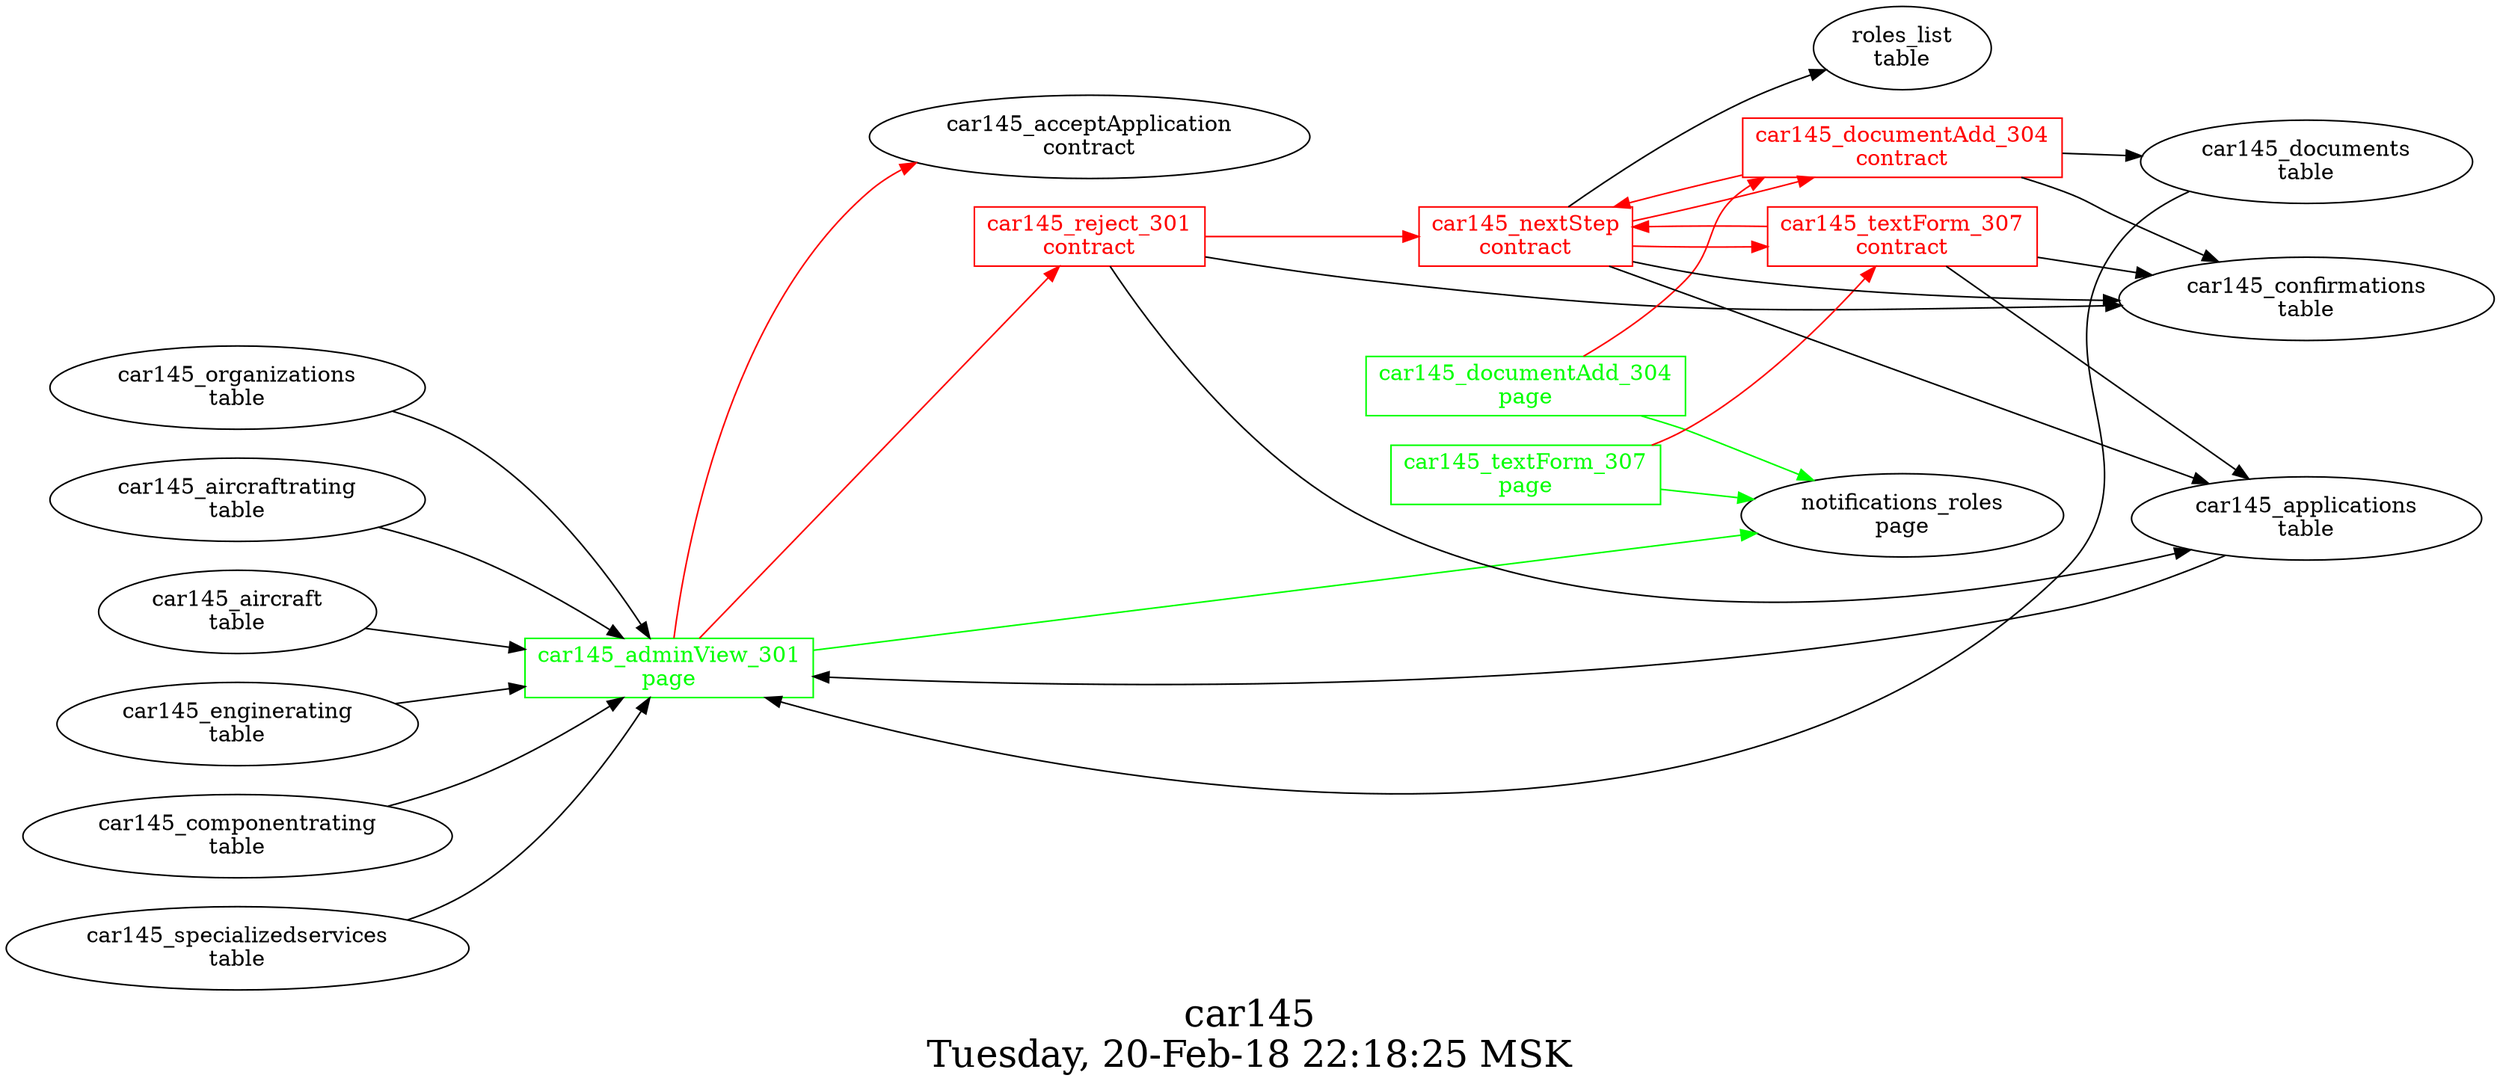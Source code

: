 digraph G {
fontsize="24.0";
label="car145\nTuesday, 20-Feb-18 22:18:25 MSK";
nojustify=true;
ordering=out;
rankdir=LR;
size="30";
"car145_adminView_301\npage" -> "car145_acceptApplication\ncontract"  [ color=red ]
"car145_adminView_301\npage" -> "car145_reject_301\ncontract"  [ color=red ]
"car145_applications\ntable" -> "car145_adminView_301\npage"  [ color="" ]
"car145_organizations\ntable" -> "car145_adminView_301\npage"  [ color="" ]
"car145_aircraftrating\ntable" -> "car145_adminView_301\npage"  [ color="" ]
"car145_aircraft\ntable" -> "car145_adminView_301\npage"  [ color="" ]
"car145_enginerating\ntable" -> "car145_adminView_301\npage"  [ color="" ]
"car145_componentrating\ntable" -> "car145_adminView_301\npage"  [ color="" ]
"car145_specializedservices\ntable" -> "car145_adminView_301\npage"  [ color="" ]
"car145_documents\ntable" -> "car145_adminView_301\npage"  [ color="" ]
"car145_adminView_301\npage" -> "notifications_roles\npage"  [ color=green ]
"car145_adminView_301\npage" [color=green, fontcolor=green, group=pages, shape=record];
"car145_documentAdd_304\npage" -> "car145_documentAdd_304\ncontract"  [ color=red ]
"car145_documentAdd_304\npage" -> "notifications_roles\npage"  [ color=green ]
"car145_documentAdd_304\npage" [color=green, fontcolor=green, group=pages, shape=record];
"car145_textForm_307\npage" -> "car145_textForm_307\ncontract"  [ color=red ]
"car145_textForm_307\npage" -> "notifications_roles\npage"  [ color=green ]
"car145_textForm_307\npage" [color=green, fontcolor=green, group=pages, shape=record];
"car145_documentAdd_304\ncontract" -> "car145_nextStep\ncontract"  [ color=red ]
"car145_documentAdd_304\ncontract" -> "car145_documents\ntable"  [ color="" ]
"car145_documentAdd_304\ncontract" -> "car145_confirmations\ntable"  [ color="" ]
"car145_documentAdd_304\ncontract" [color=red, fontcolor=red, group=contracts, shape=record];
"car145_nextStep\ncontract" -> "car145_documentAdd_304\ncontract"  [ color=red ]
"car145_nextStep\ncontract" -> "car145_textForm_307\ncontract"  [ color=red ]
"car145_nextStep\ncontract" -> "car145_confirmations\ntable"  [ color="" ]
"car145_nextStep\ncontract" -> "roles_list\ntable"  [ color="" ]
"car145_nextStep\ncontract" -> "car145_applications\ntable"  [ color="" ]
"car145_nextStep\ncontract" [color=red, fontcolor=red, group=contracts, shape=record];
"car145_reject_301\ncontract" -> "car145_nextStep\ncontract"  [ color=red ]
"car145_reject_301\ncontract" -> "car145_confirmations\ntable"  [ color="" ]
"car145_reject_301\ncontract" -> "car145_applications\ntable"  [ color="" ]
"car145_reject_301\ncontract" [color=red, fontcolor=red, group=contracts, shape=record];
"car145_textForm_307\ncontract" -> "car145_nextStep\ncontract"  [ color=red ]
"car145_textForm_307\ncontract" -> "car145_confirmations\ntable"  [ color="" ]
"car145_textForm_307\ncontract" -> "car145_applications\ntable"  [ color="" ]
"car145_textForm_307\ncontract" [color=red, fontcolor=red, group=contracts, shape=record];
}
